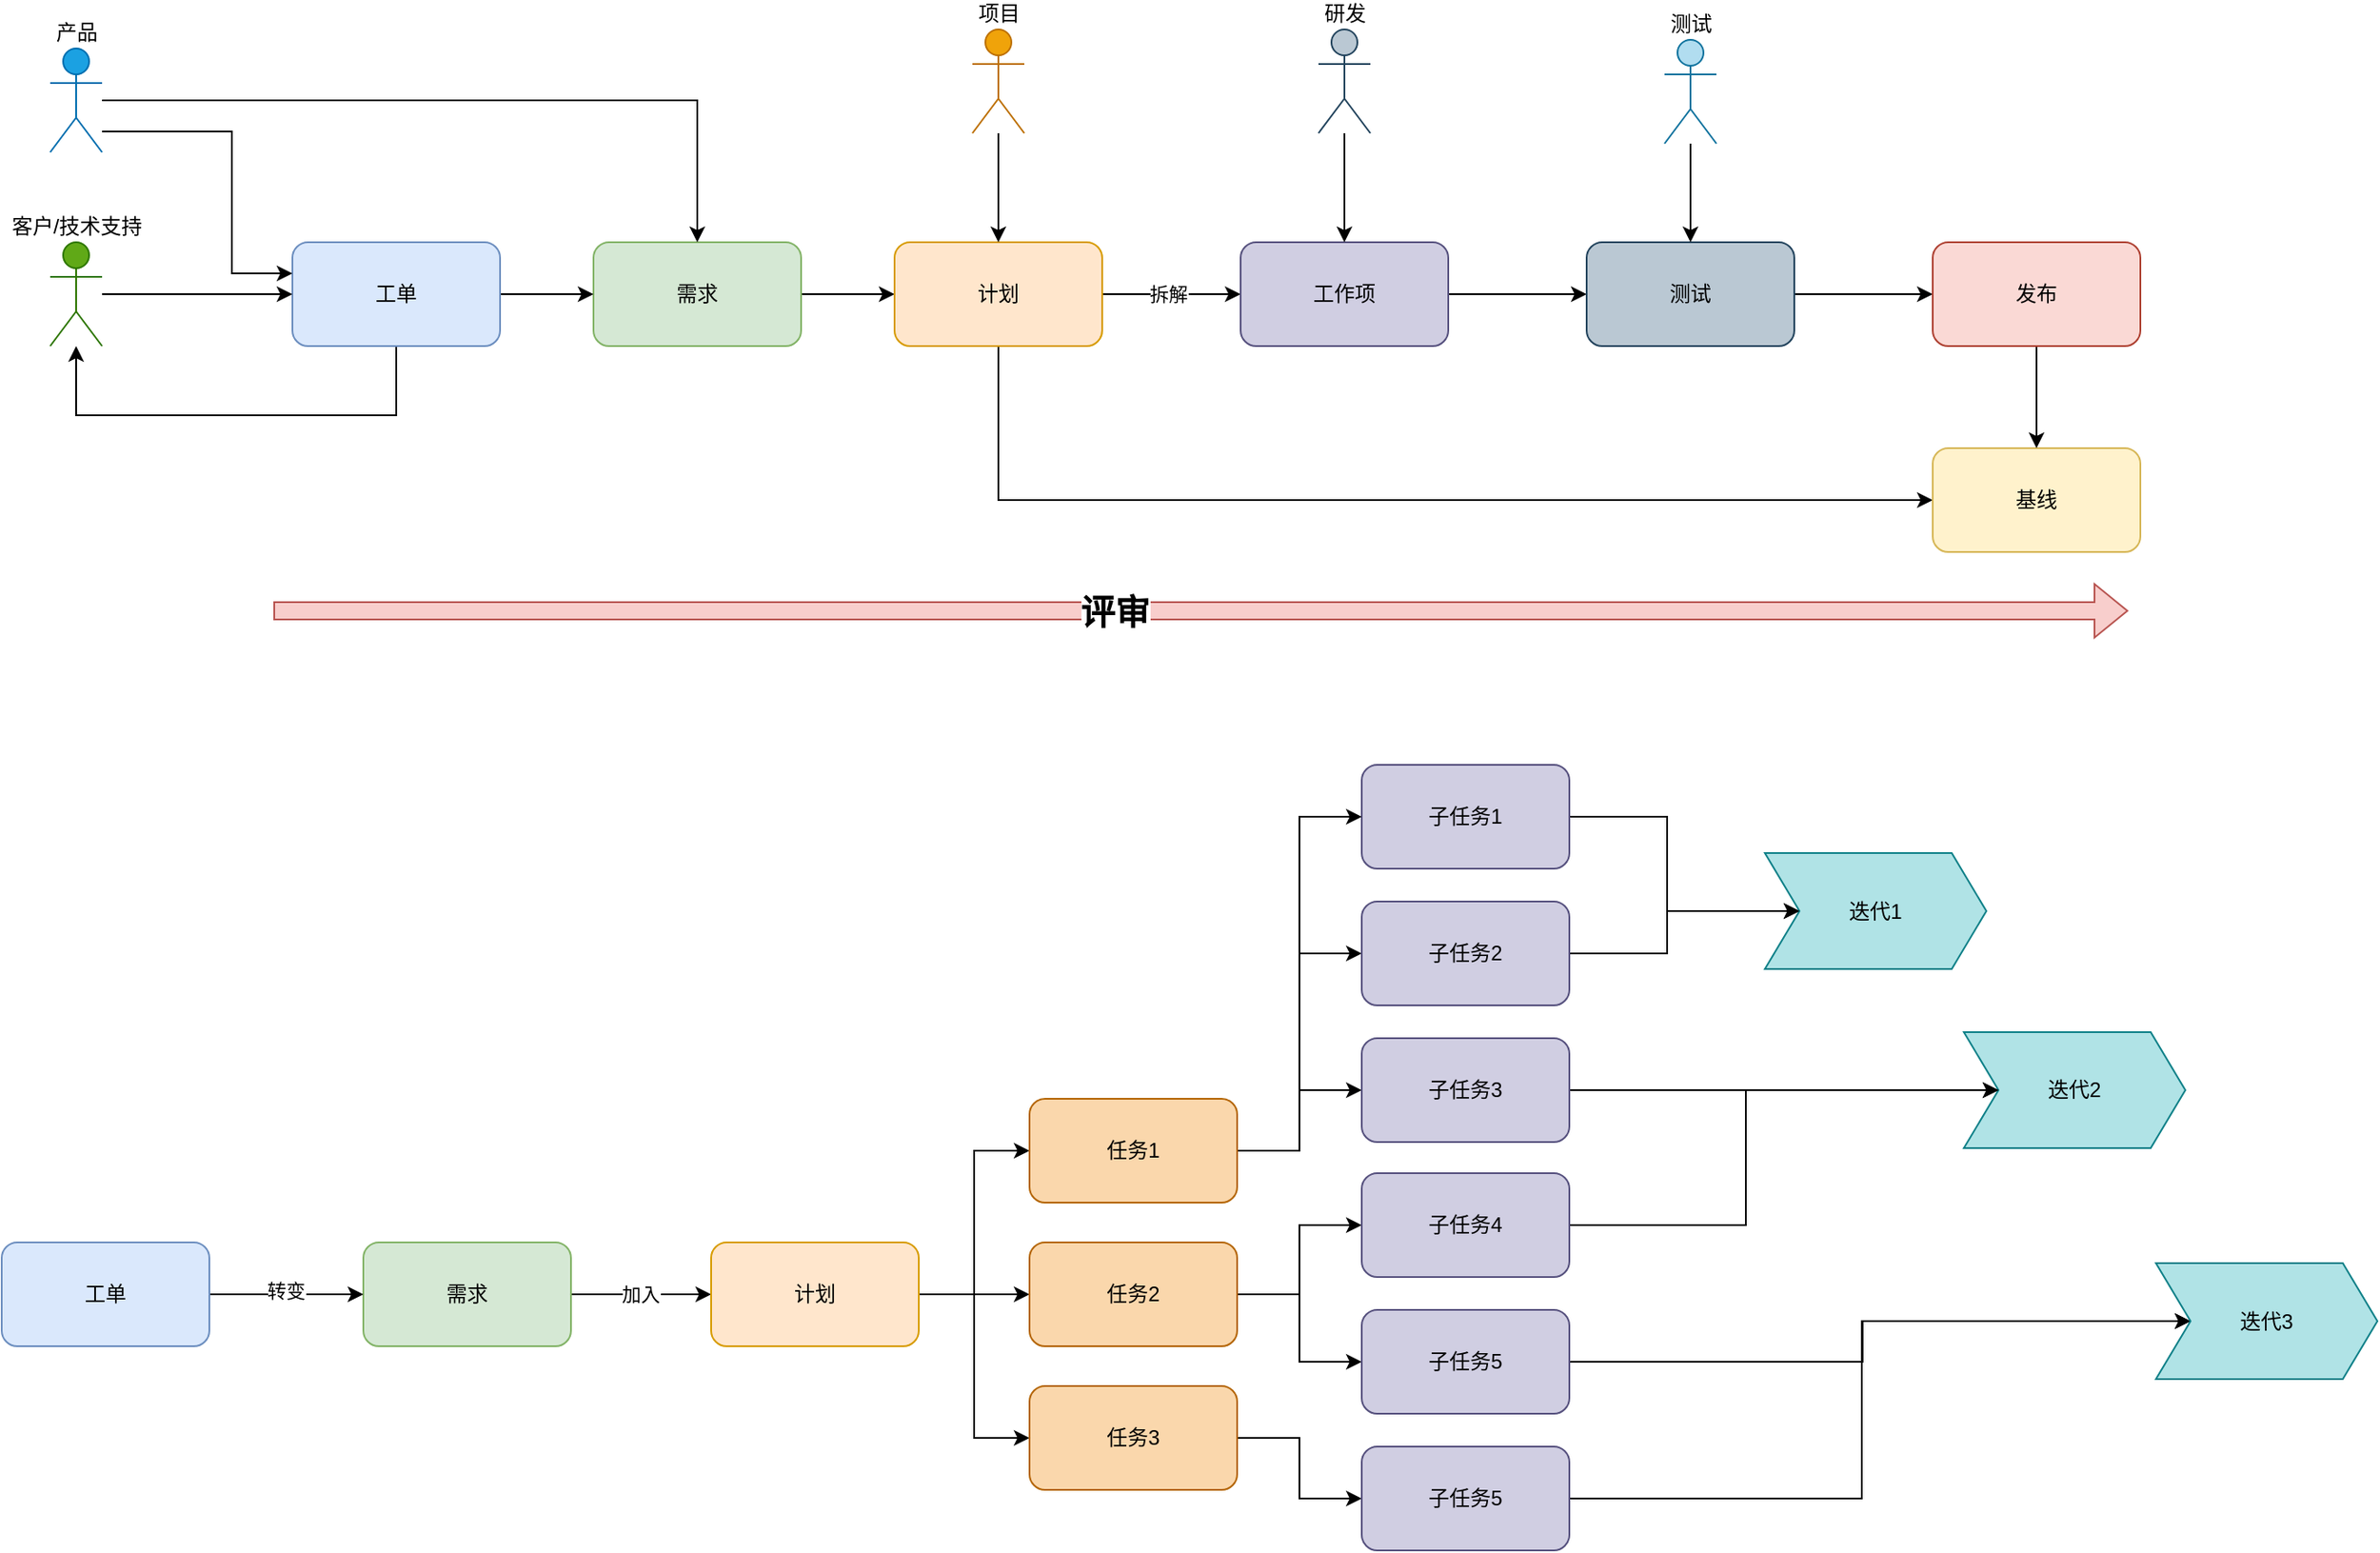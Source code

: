 <mxfile version="24.7.5">
  <diagram name="第 1 页" id="2eZtoxfymG-URuHRlI57">
    <mxGraphModel dx="1878" dy="965" grid="0" gridSize="10" guides="1" tooltips="1" connect="1" arrows="1" fold="1" page="0" pageScale="1" pageWidth="827" pageHeight="1169" math="0" shadow="0">
      <root>
        <mxCell id="0" />
        <mxCell id="1" parent="0" />
        <mxCell id="0LN4HkRfIZQRdqv7bYkw-5" value="" style="edgeStyle=orthogonalEdgeStyle;rounded=0;orthogonalLoop=1;jettySize=auto;html=1;" parent="1" source="0LN4HkRfIZQRdqv7bYkw-1" target="0LN4HkRfIZQRdqv7bYkw-2" edge="1">
          <mxGeometry relative="1" as="geometry" />
        </mxCell>
        <mxCell id="0LN4HkRfIZQRdqv7bYkw-1" value="需求" style="rounded=1;whiteSpace=wrap;html=1;fillColor=#d5e8d4;strokeColor=#82b366;" parent="1" vertex="1">
          <mxGeometry x="26" y="272" width="120" height="60" as="geometry" />
        </mxCell>
        <mxCell id="TCPbzHH-cpWdyVpnec0z-8" value="" style="edgeStyle=orthogonalEdgeStyle;rounded=0;orthogonalLoop=1;jettySize=auto;html=1;" parent="1" source="0LN4HkRfIZQRdqv7bYkw-2" target="TCPbzHH-cpWdyVpnec0z-7" edge="1">
          <mxGeometry relative="1" as="geometry" />
        </mxCell>
        <mxCell id="TCPbzHH-cpWdyVpnec0z-9" value="拆解" style="edgeLabel;html=1;align=center;verticalAlign=middle;resizable=0;points=[];" parent="TCPbzHH-cpWdyVpnec0z-8" vertex="1" connectable="0">
          <mxGeometry x="-0.047" relative="1" as="geometry">
            <mxPoint as="offset" />
          </mxGeometry>
        </mxCell>
        <mxCell id="TCPbzHH-cpWdyVpnec0z-21" style="edgeStyle=orthogonalEdgeStyle;rounded=0;orthogonalLoop=1;jettySize=auto;html=1;entryX=0;entryY=0.5;entryDx=0;entryDy=0;" parent="1" source="0LN4HkRfIZQRdqv7bYkw-2" target="0LN4HkRfIZQRdqv7bYkw-7" edge="1">
          <mxGeometry relative="1" as="geometry">
            <Array as="points">
              <mxPoint x="260" y="421" />
            </Array>
          </mxGeometry>
        </mxCell>
        <mxCell id="0LN4HkRfIZQRdqv7bYkw-2" value="计划" style="rounded=1;whiteSpace=wrap;html=1;fillColor=#ffe6cc;strokeColor=#d79b00;" parent="1" vertex="1">
          <mxGeometry x="200" y="272" width="120" height="60" as="geometry" />
        </mxCell>
        <mxCell id="0LN4HkRfIZQRdqv7bYkw-11" style="edgeStyle=orthogonalEdgeStyle;rounded=0;orthogonalLoop=1;jettySize=auto;html=1;" parent="1" source="0LN4HkRfIZQRdqv7bYkw-3" target="0LN4HkRfIZQRdqv7bYkw-1" edge="1">
          <mxGeometry relative="1" as="geometry" />
        </mxCell>
        <mxCell id="TCPbzHH-cpWdyVpnec0z-3" style="edgeStyle=orthogonalEdgeStyle;rounded=0;orthogonalLoop=1;jettySize=auto;html=1;" parent="1" source="0LN4HkRfIZQRdqv7bYkw-3" target="0LN4HkRfIZQRdqv7bYkw-14" edge="1">
          <mxGeometry relative="1" as="geometry">
            <mxPoint x="-279" y="341" as="targetPoint" />
            <Array as="points">
              <mxPoint x="-88" y="372" />
              <mxPoint x="-273" y="372" />
            </Array>
          </mxGeometry>
        </mxCell>
        <mxCell id="0LN4HkRfIZQRdqv7bYkw-3" value="工单" style="rounded=1;whiteSpace=wrap;html=1;fillColor=#dae8fc;strokeColor=#6c8ebf;" parent="1" vertex="1">
          <mxGeometry x="-148" y="272" width="120" height="60" as="geometry" />
        </mxCell>
        <mxCell id="0LN4HkRfIZQRdqv7bYkw-7" value="基线" style="rounded=1;whiteSpace=wrap;html=1;fillColor=#fff2cc;strokeColor=#d6b656;" parent="1" vertex="1">
          <mxGeometry x="800" y="391" width="120" height="60" as="geometry" />
        </mxCell>
        <mxCell id="0LN4HkRfIZQRdqv7bYkw-9" value="" style="shape=flexArrow;endArrow=classic;html=1;rounded=0;fillColor=#f8cecc;strokeColor=#b85450;fontSize=23;fontStyle=1" parent="1" edge="1">
          <mxGeometry width="50" height="50" relative="1" as="geometry">
            <mxPoint x="-159" y="485" as="sourcePoint" />
            <mxPoint x="913" y="485" as="targetPoint" />
          </mxGeometry>
        </mxCell>
        <mxCell id="0LN4HkRfIZQRdqv7bYkw-10" value="评审" style="edgeLabel;html=1;align=center;verticalAlign=middle;resizable=0;points=[];fontStyle=1;fontSize=20;" parent="0LN4HkRfIZQRdqv7bYkw-9" vertex="1" connectable="0">
          <mxGeometry x="-0.094" y="-5" relative="1" as="geometry">
            <mxPoint y="-5" as="offset" />
          </mxGeometry>
        </mxCell>
        <mxCell id="0LN4HkRfIZQRdqv7bYkw-15" style="edgeStyle=orthogonalEdgeStyle;rounded=0;orthogonalLoop=1;jettySize=auto;html=1;" parent="1" source="0LN4HkRfIZQRdqv7bYkw-14" target="0LN4HkRfIZQRdqv7bYkw-3" edge="1">
          <mxGeometry relative="1" as="geometry" />
        </mxCell>
        <mxCell id="0LN4HkRfIZQRdqv7bYkw-14" value="客户/技术支持" style="shape=umlActor;verticalLabelPosition=top;verticalAlign=bottom;html=1;outlineConnect=0;fillColor=#60a917;fontColor=#000000;strokeColor=#2D7600;labelPosition=center;align=center;" parent="1" vertex="1">
          <mxGeometry x="-288" y="272" width="30" height="60" as="geometry" />
        </mxCell>
        <mxCell id="0LN4HkRfIZQRdqv7bYkw-21" style="edgeStyle=orthogonalEdgeStyle;rounded=0;orthogonalLoop=1;jettySize=auto;html=1;" parent="1" source="0LN4HkRfIZQRdqv7bYkw-16" target="0LN4HkRfIZQRdqv7bYkw-3" edge="1">
          <mxGeometry relative="1" as="geometry">
            <Array as="points">
              <mxPoint x="-183" y="208" />
              <mxPoint x="-183" y="290" />
            </Array>
          </mxGeometry>
        </mxCell>
        <mxCell id="0LN4HkRfIZQRdqv7bYkw-22" style="edgeStyle=orthogonalEdgeStyle;rounded=0;orthogonalLoop=1;jettySize=auto;html=1;" parent="1" source="0LN4HkRfIZQRdqv7bYkw-16" target="0LN4HkRfIZQRdqv7bYkw-1" edge="1">
          <mxGeometry relative="1" as="geometry" />
        </mxCell>
        <mxCell id="0LN4HkRfIZQRdqv7bYkw-16" value="产品" style="shape=umlActor;verticalLabelPosition=top;verticalAlign=bottom;html=1;outlineConnect=0;fillColor=#1ba1e2;fontColor=default;strokeColor=#006EAF;labelPosition=center;align=center;" parent="1" vertex="1">
          <mxGeometry x="-288" y="160" width="30" height="60" as="geometry" />
        </mxCell>
        <mxCell id="TCPbzHH-cpWdyVpnec0z-6" value="" style="edgeStyle=orthogonalEdgeStyle;rounded=0;orthogonalLoop=1;jettySize=auto;html=1;" parent="1" source="TCPbzHH-cpWdyVpnec0z-4" target="0LN4HkRfIZQRdqv7bYkw-2" edge="1">
          <mxGeometry relative="1" as="geometry" />
        </mxCell>
        <mxCell id="TCPbzHH-cpWdyVpnec0z-4" value="项目" style="shape=umlActor;verticalLabelPosition=top;verticalAlign=bottom;html=1;outlineConnect=0;fillColor=#f0a30a;fontColor=#000000;strokeColor=#BD7000;labelPosition=center;align=center;" parent="1" vertex="1">
          <mxGeometry x="245" y="149" width="30" height="60" as="geometry" />
        </mxCell>
        <mxCell id="TCPbzHH-cpWdyVpnec0z-11" value="" style="edgeStyle=orthogonalEdgeStyle;rounded=0;orthogonalLoop=1;jettySize=auto;html=1;" parent="1" source="TCPbzHH-cpWdyVpnec0z-7" target="TCPbzHH-cpWdyVpnec0z-10" edge="1">
          <mxGeometry relative="1" as="geometry" />
        </mxCell>
        <mxCell id="TCPbzHH-cpWdyVpnec0z-7" value="工作项" style="rounded=1;whiteSpace=wrap;html=1;fillColor=#d0cee2;strokeColor=#56517e;" parent="1" vertex="1">
          <mxGeometry x="400" y="272" width="120" height="60" as="geometry" />
        </mxCell>
        <mxCell id="TCPbzHH-cpWdyVpnec0z-13" value="" style="edgeStyle=orthogonalEdgeStyle;rounded=0;orthogonalLoop=1;jettySize=auto;html=1;" parent="1" source="TCPbzHH-cpWdyVpnec0z-10" target="TCPbzHH-cpWdyVpnec0z-12" edge="1">
          <mxGeometry relative="1" as="geometry" />
        </mxCell>
        <mxCell id="TCPbzHH-cpWdyVpnec0z-10" value="测试" style="rounded=1;whiteSpace=wrap;html=1;fillColor=#bac8d3;strokeColor=#23445d;" parent="1" vertex="1">
          <mxGeometry x="600" y="272" width="120" height="60" as="geometry" />
        </mxCell>
        <mxCell id="TCPbzHH-cpWdyVpnec0z-20" value="" style="edgeStyle=orthogonalEdgeStyle;rounded=0;orthogonalLoop=1;jettySize=auto;html=1;" parent="1" source="TCPbzHH-cpWdyVpnec0z-12" target="0LN4HkRfIZQRdqv7bYkw-7" edge="1">
          <mxGeometry relative="1" as="geometry" />
        </mxCell>
        <mxCell id="TCPbzHH-cpWdyVpnec0z-12" value="发布" style="rounded=1;whiteSpace=wrap;html=1;fillColor=#fad9d5;strokeColor=#ae4132;" parent="1" vertex="1">
          <mxGeometry x="800" y="272" width="120" height="60" as="geometry" />
        </mxCell>
        <mxCell id="TCPbzHH-cpWdyVpnec0z-15" value="" style="edgeStyle=orthogonalEdgeStyle;rounded=0;orthogonalLoop=1;jettySize=auto;html=1;" parent="1" source="TCPbzHH-cpWdyVpnec0z-14" target="TCPbzHH-cpWdyVpnec0z-7" edge="1">
          <mxGeometry relative="1" as="geometry" />
        </mxCell>
        <mxCell id="TCPbzHH-cpWdyVpnec0z-14" value="研发" style="shape=umlActor;verticalLabelPosition=top;verticalAlign=bottom;html=1;outlineConnect=0;fillColor=#bac8d3;strokeColor=#23445d;labelPosition=center;align=center;" parent="1" vertex="1">
          <mxGeometry x="445" y="149" width="30" height="60" as="geometry" />
        </mxCell>
        <mxCell id="TCPbzHH-cpWdyVpnec0z-17" value="" style="edgeStyle=orthogonalEdgeStyle;rounded=0;orthogonalLoop=1;jettySize=auto;html=1;" parent="1" source="TCPbzHH-cpWdyVpnec0z-16" target="TCPbzHH-cpWdyVpnec0z-10" edge="1">
          <mxGeometry relative="1" as="geometry" />
        </mxCell>
        <mxCell id="TCPbzHH-cpWdyVpnec0z-16" value="测试" style="shape=umlActor;verticalLabelPosition=top;verticalAlign=bottom;html=1;outlineConnect=0;fillColor=#b1ddf0;strokeColor=#10739e;labelPosition=center;align=center;" parent="1" vertex="1">
          <mxGeometry x="645" y="155" width="30" height="60" as="geometry" />
        </mxCell>
        <mxCell id="FxvOatLnnnG7d-rD3icm-6" value="" style="edgeStyle=orthogonalEdgeStyle;rounded=0;orthogonalLoop=1;jettySize=auto;html=1;" parent="1" source="FxvOatLnnnG7d-rD3icm-1" target="FxvOatLnnnG7d-rD3icm-2" edge="1">
          <mxGeometry relative="1" as="geometry" />
        </mxCell>
        <mxCell id="FxvOatLnnnG7d-rD3icm-8" value="加入" style="edgeLabel;html=1;align=center;verticalAlign=middle;resizable=0;points=[];" parent="FxvOatLnnnG7d-rD3icm-6" vertex="1" connectable="0">
          <mxGeometry x="-0.015" relative="1" as="geometry">
            <mxPoint as="offset" />
          </mxGeometry>
        </mxCell>
        <mxCell id="FxvOatLnnnG7d-rD3icm-1" value="需求" style="rounded=1;whiteSpace=wrap;html=1;fillColor=#d5e8d4;strokeColor=#82b366;" parent="1" vertex="1">
          <mxGeometry x="-107" y="850" width="120" height="60" as="geometry" />
        </mxCell>
        <mxCell id="FxvOatLnnnG7d-rD3icm-14" style="edgeStyle=orthogonalEdgeStyle;rounded=0;orthogonalLoop=1;jettySize=auto;html=1;" parent="1" source="FxvOatLnnnG7d-rD3icm-2" target="FxvOatLnnnG7d-rD3icm-10" edge="1">
          <mxGeometry relative="1" as="geometry">
            <Array as="points">
              <mxPoint x="246" y="880" />
              <mxPoint x="246" y="797" />
            </Array>
          </mxGeometry>
        </mxCell>
        <mxCell id="FxvOatLnnnG7d-rD3icm-16" style="edgeStyle=orthogonalEdgeStyle;rounded=0;orthogonalLoop=1;jettySize=auto;html=1;" parent="1" source="FxvOatLnnnG7d-rD3icm-2" target="FxvOatLnnnG7d-rD3icm-11" edge="1">
          <mxGeometry relative="1" as="geometry" />
        </mxCell>
        <mxCell id="FxvOatLnnnG7d-rD3icm-17" style="edgeStyle=orthogonalEdgeStyle;rounded=0;orthogonalLoop=1;jettySize=auto;html=1;" parent="1" source="FxvOatLnnnG7d-rD3icm-2" target="FxvOatLnnnG7d-rD3icm-12" edge="1">
          <mxGeometry relative="1" as="geometry">
            <Array as="points">
              <mxPoint x="246" y="880" />
              <mxPoint x="246" y="963" />
            </Array>
          </mxGeometry>
        </mxCell>
        <mxCell id="FxvOatLnnnG7d-rD3icm-2" value="计划" style="rounded=1;whiteSpace=wrap;html=1;fillColor=#ffe6cc;strokeColor=#d79b00;" parent="1" vertex="1">
          <mxGeometry x="94" y="850" width="120" height="60" as="geometry" />
        </mxCell>
        <mxCell id="FxvOatLnnnG7d-rD3icm-5" value="" style="edgeStyle=orthogonalEdgeStyle;rounded=0;orthogonalLoop=1;jettySize=auto;html=1;" parent="1" source="FxvOatLnnnG7d-rD3icm-3" target="FxvOatLnnnG7d-rD3icm-1" edge="1">
          <mxGeometry relative="1" as="geometry" />
        </mxCell>
        <mxCell id="FxvOatLnnnG7d-rD3icm-7" value="转变" style="edgeLabel;html=1;align=center;verticalAlign=middle;resizable=0;points=[];" parent="FxvOatLnnnG7d-rD3icm-5" vertex="1" connectable="0">
          <mxGeometry x="-0.025" y="2" relative="1" as="geometry">
            <mxPoint as="offset" />
          </mxGeometry>
        </mxCell>
        <mxCell id="FxvOatLnnnG7d-rD3icm-3" value="工单" style="rounded=1;whiteSpace=wrap;html=1;fillColor=#dae8fc;strokeColor=#6c8ebf;" parent="1" vertex="1">
          <mxGeometry x="-316" y="850" width="120" height="60" as="geometry" />
        </mxCell>
        <mxCell id="pcUOjkzFtk6XqVPhmGqP-13" style="edgeStyle=orthogonalEdgeStyle;rounded=0;orthogonalLoop=1;jettySize=auto;html=1;entryX=0;entryY=0.5;entryDx=0;entryDy=0;" edge="1" parent="1" source="FxvOatLnnnG7d-rD3icm-4" target="FxvOatLnnnG7d-rD3icm-21">
          <mxGeometry relative="1" as="geometry" />
        </mxCell>
        <mxCell id="FxvOatLnnnG7d-rD3icm-4" value="子任务1" style="rounded=1;whiteSpace=wrap;html=1;fillColor=#d0cee2;strokeColor=#56517e;" parent="1" vertex="1">
          <mxGeometry x="470" y="574" width="120" height="60" as="geometry" />
        </mxCell>
        <mxCell id="pcUOjkzFtk6XqVPhmGqP-6" style="edgeStyle=orthogonalEdgeStyle;rounded=0;orthogonalLoop=1;jettySize=auto;html=1;entryX=0;entryY=0.5;entryDx=0;entryDy=0;" edge="1" parent="1" source="FxvOatLnnnG7d-rD3icm-10" target="FxvOatLnnnG7d-rD3icm-4">
          <mxGeometry relative="1" as="geometry" />
        </mxCell>
        <mxCell id="pcUOjkzFtk6XqVPhmGqP-7" style="edgeStyle=orthogonalEdgeStyle;rounded=0;orthogonalLoop=1;jettySize=auto;html=1;entryX=0;entryY=0.5;entryDx=0;entryDy=0;" edge="1" parent="1" source="FxvOatLnnnG7d-rD3icm-10" target="pcUOjkzFtk6XqVPhmGqP-1">
          <mxGeometry relative="1" as="geometry" />
        </mxCell>
        <mxCell id="pcUOjkzFtk6XqVPhmGqP-8" style="edgeStyle=orthogonalEdgeStyle;rounded=0;orthogonalLoop=1;jettySize=auto;html=1;entryX=0;entryY=0.5;entryDx=0;entryDy=0;" edge="1" parent="1" source="FxvOatLnnnG7d-rD3icm-10" target="pcUOjkzFtk6XqVPhmGqP-2">
          <mxGeometry relative="1" as="geometry" />
        </mxCell>
        <mxCell id="FxvOatLnnnG7d-rD3icm-10" value="任务1" style="rounded=1;whiteSpace=wrap;html=1;fillColor=#fad7ac;strokeColor=#b46504;" parent="1" vertex="1">
          <mxGeometry x="278" y="767" width="120" height="60" as="geometry" />
        </mxCell>
        <mxCell id="pcUOjkzFtk6XqVPhmGqP-9" style="edgeStyle=orthogonalEdgeStyle;rounded=0;orthogonalLoop=1;jettySize=auto;html=1;entryX=0;entryY=0.5;entryDx=0;entryDy=0;" edge="1" parent="1" source="FxvOatLnnnG7d-rD3icm-11" target="pcUOjkzFtk6XqVPhmGqP-3">
          <mxGeometry relative="1" as="geometry" />
        </mxCell>
        <mxCell id="pcUOjkzFtk6XqVPhmGqP-10" style="edgeStyle=orthogonalEdgeStyle;rounded=0;orthogonalLoop=1;jettySize=auto;html=1;entryX=0;entryY=0.5;entryDx=0;entryDy=0;" edge="1" parent="1" source="FxvOatLnnnG7d-rD3icm-11" target="pcUOjkzFtk6XqVPhmGqP-4">
          <mxGeometry relative="1" as="geometry" />
        </mxCell>
        <mxCell id="FxvOatLnnnG7d-rD3icm-11" value="任务2" style="rounded=1;whiteSpace=wrap;html=1;fillColor=#fad7ac;strokeColor=#b46504;" parent="1" vertex="1">
          <mxGeometry x="278" y="850" width="120" height="60" as="geometry" />
        </mxCell>
        <mxCell id="pcUOjkzFtk6XqVPhmGqP-12" style="edgeStyle=orthogonalEdgeStyle;rounded=0;orthogonalLoop=1;jettySize=auto;html=1;entryX=0;entryY=0.5;entryDx=0;entryDy=0;" edge="1" parent="1" source="FxvOatLnnnG7d-rD3icm-12" target="pcUOjkzFtk6XqVPhmGqP-11">
          <mxGeometry relative="1" as="geometry" />
        </mxCell>
        <mxCell id="FxvOatLnnnG7d-rD3icm-12" value="任务3" style="rounded=1;whiteSpace=wrap;html=1;fillColor=#fad7ac;strokeColor=#b46504;" parent="1" vertex="1">
          <mxGeometry x="278" y="933" width="120" height="60" as="geometry" />
        </mxCell>
        <mxCell id="FxvOatLnnnG7d-rD3icm-21" value="迭代1" style="shape=step;perimeter=stepPerimeter;whiteSpace=wrap;html=1;fixedSize=1;fillColor=#b0e3e6;strokeColor=#0e8088;" parent="1" vertex="1">
          <mxGeometry x="703" y="625" width="128" height="67" as="geometry" />
        </mxCell>
        <mxCell id="FxvOatLnnnG7d-rD3icm-22" value="迭代2" style="shape=step;perimeter=stepPerimeter;whiteSpace=wrap;html=1;fixedSize=1;fillColor=#b0e3e6;strokeColor=#0e8088;" parent="1" vertex="1">
          <mxGeometry x="818" y="728.5" width="128" height="67" as="geometry" />
        </mxCell>
        <mxCell id="pcUOjkzFtk6XqVPhmGqP-14" style="edgeStyle=orthogonalEdgeStyle;rounded=0;orthogonalLoop=1;jettySize=auto;html=1;entryX=0;entryY=0.5;entryDx=0;entryDy=0;" edge="1" parent="1" source="pcUOjkzFtk6XqVPhmGqP-1" target="FxvOatLnnnG7d-rD3icm-21">
          <mxGeometry relative="1" as="geometry" />
        </mxCell>
        <mxCell id="pcUOjkzFtk6XqVPhmGqP-1" value="子任务2" style="rounded=1;whiteSpace=wrap;html=1;fillColor=#d0cee2;strokeColor=#56517e;" vertex="1" parent="1">
          <mxGeometry x="470" y="653" width="120" height="60" as="geometry" />
        </mxCell>
        <mxCell id="pcUOjkzFtk6XqVPhmGqP-15" style="edgeStyle=orthogonalEdgeStyle;rounded=0;orthogonalLoop=1;jettySize=auto;html=1;" edge="1" parent="1" source="pcUOjkzFtk6XqVPhmGqP-2" target="FxvOatLnnnG7d-rD3icm-22">
          <mxGeometry relative="1" as="geometry" />
        </mxCell>
        <mxCell id="pcUOjkzFtk6XqVPhmGqP-2" value="子任务3" style="rounded=1;whiteSpace=wrap;html=1;fillColor=#d0cee2;strokeColor=#56517e;" vertex="1" parent="1">
          <mxGeometry x="470" y="732" width="120" height="60" as="geometry" />
        </mxCell>
        <mxCell id="pcUOjkzFtk6XqVPhmGqP-18" style="edgeStyle=orthogonalEdgeStyle;rounded=0;orthogonalLoop=1;jettySize=auto;html=1;entryX=0;entryY=0.5;entryDx=0;entryDy=0;" edge="1" parent="1" source="pcUOjkzFtk6XqVPhmGqP-3" target="FxvOatLnnnG7d-rD3icm-22">
          <mxGeometry relative="1" as="geometry">
            <Array as="points">
              <mxPoint x="692" y="840" />
              <mxPoint x="692" y="762" />
            </Array>
          </mxGeometry>
        </mxCell>
        <mxCell id="pcUOjkzFtk6XqVPhmGqP-3" value="子任务4" style="rounded=1;whiteSpace=wrap;html=1;fillColor=#d0cee2;strokeColor=#56517e;" vertex="1" parent="1">
          <mxGeometry x="470" y="810" width="120" height="60" as="geometry" />
        </mxCell>
        <mxCell id="pcUOjkzFtk6XqVPhmGqP-20" style="edgeStyle=orthogonalEdgeStyle;rounded=0;orthogonalLoop=1;jettySize=auto;html=1;" edge="1" parent="1" source="pcUOjkzFtk6XqVPhmGqP-4" target="pcUOjkzFtk6XqVPhmGqP-19">
          <mxGeometry relative="1" as="geometry" />
        </mxCell>
        <mxCell id="pcUOjkzFtk6XqVPhmGqP-4" value="子任务5" style="rounded=1;whiteSpace=wrap;html=1;fillColor=#d0cee2;strokeColor=#56517e;" vertex="1" parent="1">
          <mxGeometry x="470" y="889" width="120" height="60" as="geometry" />
        </mxCell>
        <mxCell id="pcUOjkzFtk6XqVPhmGqP-21" style="edgeStyle=orthogonalEdgeStyle;rounded=0;orthogonalLoop=1;jettySize=auto;html=1;entryX=0;entryY=0.5;entryDx=0;entryDy=0;" edge="1" parent="1" source="pcUOjkzFtk6XqVPhmGqP-11" target="pcUOjkzFtk6XqVPhmGqP-19">
          <mxGeometry relative="1" as="geometry">
            <Array as="points">
              <mxPoint x="759" y="998" />
              <mxPoint x="759" y="895" />
            </Array>
          </mxGeometry>
        </mxCell>
        <mxCell id="pcUOjkzFtk6XqVPhmGqP-11" value="子任务5" style="rounded=1;whiteSpace=wrap;html=1;fillColor=#d0cee2;strokeColor=#56517e;" vertex="1" parent="1">
          <mxGeometry x="470" y="968" width="120" height="60" as="geometry" />
        </mxCell>
        <mxCell id="pcUOjkzFtk6XqVPhmGqP-19" value="迭代3" style="shape=step;perimeter=stepPerimeter;whiteSpace=wrap;html=1;fixedSize=1;fillColor=#b0e3e6;strokeColor=#0e8088;" vertex="1" parent="1">
          <mxGeometry x="929" y="862" width="128" height="67" as="geometry" />
        </mxCell>
      </root>
    </mxGraphModel>
  </diagram>
</mxfile>

